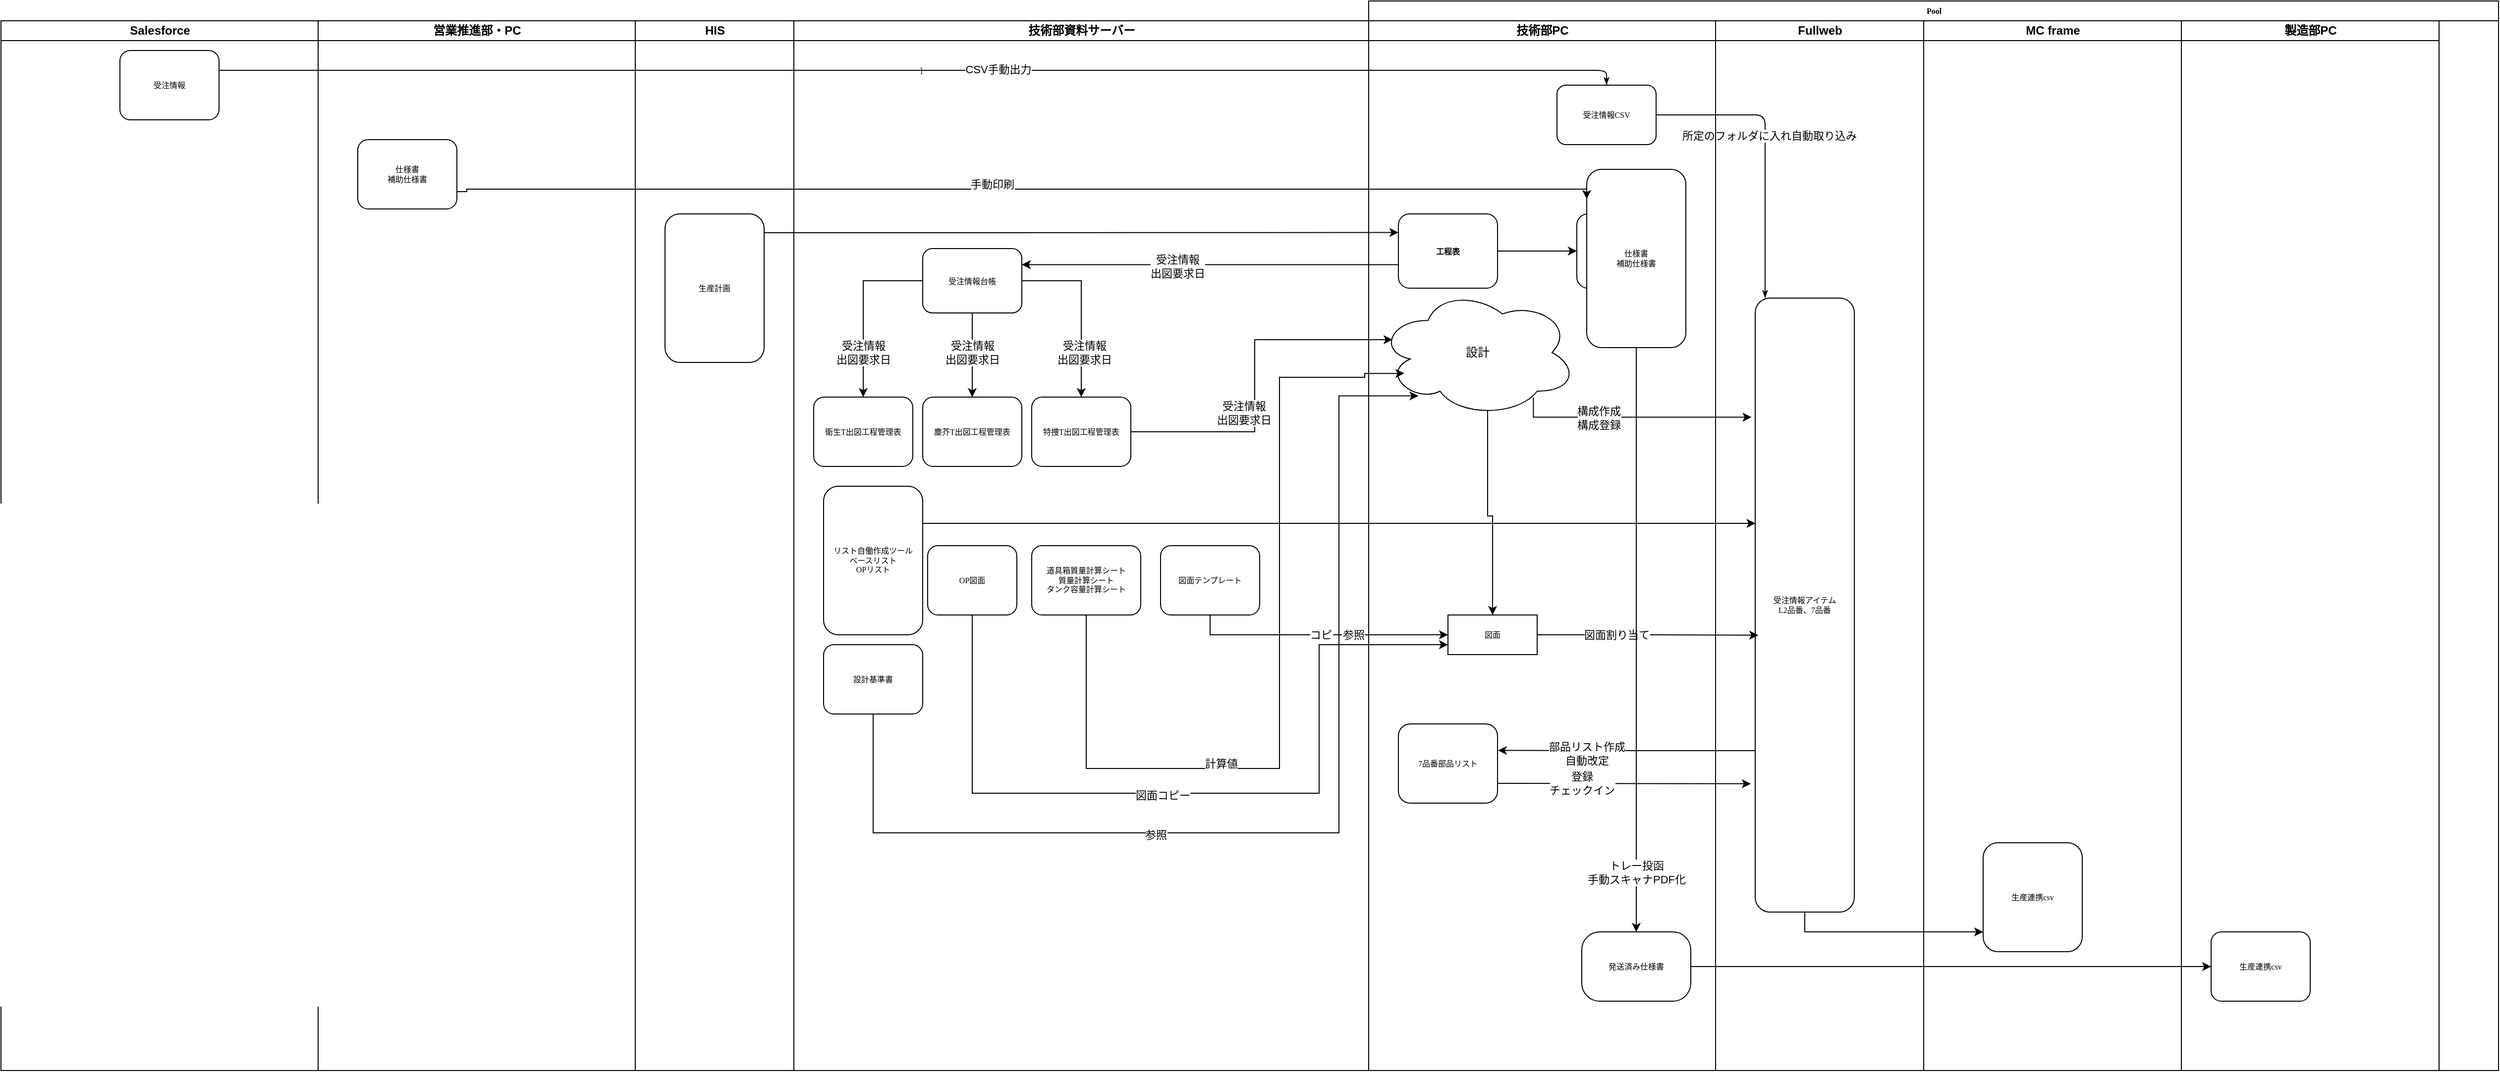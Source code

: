 <mxfile version="13.3.5" type="github" pages="2">
  <diagram name="Page-1" id="74e2e168-ea6b-b213-b513-2b3c1d86103e">
    <mxGraphModel dx="3964" dy="1194" grid="1" gridSize="10" guides="1" tooltips="1" connect="1" arrows="1" fold="1" page="1" pageScale="1" pageWidth="1100" pageHeight="850" background="#ffffff" math="0" shadow="0">
      <root>
        <mxCell id="0" />
        <mxCell id="1" parent="0" />
        <mxCell id="77e6c97f196da883-1" value="Pool" style="swimlane;html=1;childLayout=stackLayout;startSize=20;rounded=0;shadow=0;labelBackgroundColor=none;strokeWidth=1;fontFamily=Verdana;fontSize=8;align=center;" parent="1" vertex="1">
          <mxGeometry x="70" y="40" width="1140" height="1080" as="geometry" />
        </mxCell>
        <mxCell id="77e6c97f196da883-2" value="技術部PC" style="swimlane;html=1;startSize=20;" parent="77e6c97f196da883-1" vertex="1">
          <mxGeometry y="20" width="350" height="1060" as="geometry" />
        </mxCell>
        <mxCell id="Ugqpc6ZwJGnmmXGpq85y-16" style="edgeStyle=orthogonalEdgeStyle;rounded=0;orthogonalLoop=1;jettySize=auto;html=1;entryX=0.5;entryY=0;entryDx=0;entryDy=0;exitX=0.55;exitY=0.95;exitDx=0;exitDy=0;exitPerimeter=0;" edge="1" parent="77e6c97f196da883-2" source="E8Ld2rmWnYgeLToWw6Kh-31" target="E8Ld2rmWnYgeLToWw6Kh-15">
          <mxGeometry relative="1" as="geometry" />
        </mxCell>
        <mxCell id="Ugqpc6ZwJGnmmXGpq85y-61" value="" style="edgeStyle=orthogonalEdgeStyle;rounded=0;orthogonalLoop=1;jettySize=auto;html=1;" edge="1" parent="77e6c97f196da883-2" source="Ugqpc6ZwJGnmmXGpq85y-26" target="Ugqpc6ZwJGnmmXGpq85y-60">
          <mxGeometry relative="1" as="geometry" />
        </mxCell>
        <mxCell id="Ugqpc6ZwJGnmmXGpq85y-26" value="工程表" style="rounded=1;whiteSpace=wrap;html=1;shadow=0;labelBackgroundColor=none;strokeWidth=1;fontFamily=Verdana;fontSize=8;align=center;fontStyle=1" vertex="1" parent="77e6c97f196da883-2">
          <mxGeometry x="30" y="195" width="100" height="75" as="geometry" />
        </mxCell>
        <mxCell id="Ugqpc6ZwJGnmmXGpq85y-60" value="工程表" style="rounded=1;whiteSpace=wrap;html=1;shadow=0;labelBackgroundColor=none;strokeWidth=1;fontFamily=Verdana;fontSize=8;align=center;fontStyle=1" vertex="1" parent="77e6c97f196da883-2">
          <mxGeometry x="210" y="195" width="100" height="75" as="geometry" />
        </mxCell>
        <mxCell id="77e6c97f196da883-17" value="&lt;div&gt;7品番部品リスト&lt;/div&gt;" style="rounded=1;whiteSpace=wrap;html=1;shadow=0;labelBackgroundColor=none;strokeWidth=1;fontFamily=Verdana;fontSize=8;align=center;" parent="77e6c97f196da883-2" vertex="1">
          <mxGeometry x="30" y="710" width="100" height="80" as="geometry" />
        </mxCell>
        <mxCell id="E8Ld2rmWnYgeLToWw6Kh-31" value="設計" style="ellipse;shape=cloud;whiteSpace=wrap;html=1;" parent="77e6c97f196da883-2" vertex="1">
          <mxGeometry x="10" y="270" width="200" height="130" as="geometry" />
        </mxCell>
        <mxCell id="E8Ld2rmWnYgeLToWw6Kh-15" value="図面" style="rounded=1;whiteSpace=wrap;html=1;shadow=0;labelBackgroundColor=none;strokeWidth=1;fontFamily=Verdana;fontSize=8;align=center;arcSize=0;" parent="77e6c97f196da883-2" vertex="1">
          <mxGeometry x="80" y="600" width="90" height="40" as="geometry" />
        </mxCell>
        <mxCell id="77e6c97f196da883-11" value="受注情報CSV" style="rounded=1;whiteSpace=wrap;html=1;shadow=0;labelBackgroundColor=none;strokeWidth=1;fontFamily=Verdana;fontSize=8;align=center;" parent="77e6c97f196da883-2" vertex="1">
          <mxGeometry x="190" y="65" width="100" height="60" as="geometry" />
        </mxCell>
        <mxCell id="77e6c97f196da883-8" value="&lt;div&gt;仕様書&lt;/div&gt;&lt;div&gt;補助仕様書&lt;br&gt;&lt;/div&gt;" style="rounded=1;whiteSpace=wrap;html=1;shadow=0;labelBackgroundColor=none;strokeWidth=1;fontFamily=Verdana;fontSize=8;align=center;" parent="77e6c97f196da883-2" vertex="1">
          <mxGeometry x="220" y="150" width="100" height="180" as="geometry" />
        </mxCell>
        <mxCell id="77e6c97f196da883-27" style="edgeStyle=orthogonalEdgeStyle;rounded=1;html=1;labelBackgroundColor=none;startArrow=none;startFill=0;startSize=5;endArrow=classicThin;endFill=1;endSize=5;jettySize=auto;orthogonalLoop=1;strokeWidth=1;fontFamily=Verdana;fontSize=8" parent="77e6c97f196da883-1" source="77e6c97f196da883-11" target="77e6c97f196da883-9" edge="1">
          <mxGeometry relative="1" as="geometry">
            <Array as="points">
              <mxPoint x="400" y="115" />
            </Array>
          </mxGeometry>
        </mxCell>
        <mxCell id="E8Ld2rmWnYgeLToWw6Kh-10" value="所定のフォルダに入れ自動取り込み" style="edgeLabel;html=1;align=center;verticalAlign=middle;resizable=0;points=[];" parent="77e6c97f196da883-27" vertex="1" connectable="0">
          <mxGeometry x="-0.115" y="4" relative="1" as="geometry">
            <mxPoint as="offset" />
          </mxGeometry>
        </mxCell>
        <mxCell id="77e6c97f196da883-4" value="Fullweb" style="swimlane;html=1;startSize=20;" parent="77e6c97f196da883-1" vertex="1">
          <mxGeometry x="350" y="20" width="210" height="1060" as="geometry" />
        </mxCell>
        <mxCell id="77e6c97f196da883-9" value="&lt;div&gt;受注情報アイテム&lt;/div&gt;&lt;div&gt;L2品番、7品番&lt;/div&gt;" style="rounded=1;whiteSpace=wrap;html=1;shadow=0;labelBackgroundColor=none;strokeWidth=1;fontFamily=Verdana;fontSize=8;align=center;" parent="77e6c97f196da883-4" vertex="1">
          <mxGeometry x="40" y="280" width="100" height="620" as="geometry" />
        </mxCell>
        <mxCell id="E8Ld2rmWnYgeLToWw6Kh-24" value="" style="endArrow=classic;html=1;exitX=1;exitY=0.75;exitDx=0;exitDy=0;entryX=-0.044;entryY=0.791;entryDx=0;entryDy=0;entryPerimeter=0;" parent="77e6c97f196da883-1" source="77e6c97f196da883-17" target="77e6c97f196da883-9" edge="1">
          <mxGeometry width="50" height="50" relative="1" as="geometry">
            <mxPoint x="430" y="420" as="sourcePoint" />
            <mxPoint x="480" y="370" as="targetPoint" />
          </mxGeometry>
        </mxCell>
        <mxCell id="E8Ld2rmWnYgeLToWw6Kh-27" value="&lt;div&gt;登録&lt;/div&gt;&lt;div&gt;チェックイン&lt;/div&gt;" style="edgeLabel;html=1;align=center;verticalAlign=middle;resizable=0;points=[];" parent="E8Ld2rmWnYgeLToWw6Kh-24" vertex="1" connectable="0">
          <mxGeometry x="-0.15" y="3" relative="1" as="geometry">
            <mxPoint x="-23.97" y="2.82" as="offset" />
          </mxGeometry>
        </mxCell>
        <mxCell id="p1iKcBUjnyRXAquPlpA9-4" value="" style="edgeStyle=orthogonalEdgeStyle;rounded=0;orthogonalLoop=1;jettySize=auto;html=1;" parent="77e6c97f196da883-1" source="77e6c97f196da883-9" target="p1iKcBUjnyRXAquPlpA9-3" edge="1">
          <mxGeometry relative="1" as="geometry">
            <Array as="points">
              <mxPoint x="440" y="940" />
            </Array>
          </mxGeometry>
        </mxCell>
        <mxCell id="Ugqpc6ZwJGnmmXGpq85y-49" style="edgeStyle=orthogonalEdgeStyle;rounded=0;orthogonalLoop=1;jettySize=auto;html=1;entryX=0.031;entryY=0.549;entryDx=0;entryDy=0;entryPerimeter=0;" edge="1" parent="77e6c97f196da883-1" source="E8Ld2rmWnYgeLToWw6Kh-15" target="77e6c97f196da883-9">
          <mxGeometry relative="1" as="geometry" />
        </mxCell>
        <mxCell id="Ugqpc6ZwJGnmmXGpq85y-50" value="図面割り当て" style="edgeLabel;html=1;align=center;verticalAlign=middle;resizable=0;points=[];" vertex="1" connectable="0" parent="Ugqpc6ZwJGnmmXGpq85y-49">
          <mxGeometry x="-0.639" y="1" relative="1" as="geometry">
            <mxPoint x="39.44" y="1.01" as="offset" />
          </mxGeometry>
        </mxCell>
        <mxCell id="77e6c97f196da883-6" value="MC frame" style="swimlane;html=1;startSize=20;" parent="77e6c97f196da883-1" vertex="1">
          <mxGeometry x="560" y="20" width="260" height="1060" as="geometry" />
        </mxCell>
        <mxCell id="p1iKcBUjnyRXAquPlpA9-3" value="生産連携csv" style="rounded=1;whiteSpace=wrap;html=1;shadow=0;labelBackgroundColor=none;strokeWidth=1;fontFamily=Verdana;fontSize=8;align=center;" parent="77e6c97f196da883-6" vertex="1">
          <mxGeometry x="60" y="830" width="100" height="110" as="geometry" />
        </mxCell>
        <mxCell id="Ugqpc6ZwJGnmmXGpq85y-51" value="製造部PC" style="swimlane;html=1;startSize=20;" vertex="1" parent="77e6c97f196da883-1">
          <mxGeometry x="820" y="20" width="260" height="1060" as="geometry" />
        </mxCell>
        <mxCell id="Ugqpc6ZwJGnmmXGpq85y-52" value="生産連携csv" style="rounded=1;whiteSpace=wrap;html=1;shadow=0;labelBackgroundColor=none;strokeWidth=1;fontFamily=Verdana;fontSize=8;align=center;" vertex="1" parent="Ugqpc6ZwJGnmmXGpq85y-51">
          <mxGeometry x="30" y="920" width="100" height="70" as="geometry" />
        </mxCell>
        <mxCell id="Ugqpc6ZwJGnmmXGpq85y-54" style="edgeStyle=orthogonalEdgeStyle;rounded=0;orthogonalLoop=1;jettySize=auto;html=1;entryX=1.004;entryY=0.335;entryDx=0;entryDy=0;entryPerimeter=0;" edge="1" parent="77e6c97f196da883-1" source="77e6c97f196da883-9" target="77e6c97f196da883-17">
          <mxGeometry relative="1" as="geometry">
            <Array as="points">
              <mxPoint x="320" y="757" />
              <mxPoint x="320" y="757" />
            </Array>
          </mxGeometry>
        </mxCell>
        <mxCell id="Ugqpc6ZwJGnmmXGpq85y-55" value="&lt;div&gt;部品リスト作成&lt;/div&gt;&lt;div&gt;自動改定&lt;br&gt;&lt;/div&gt;" style="edgeLabel;html=1;align=center;verticalAlign=middle;resizable=0;points=[];" vertex="1" connectable="0" parent="Ugqpc6ZwJGnmmXGpq85y-54">
          <mxGeometry x="-0.312" y="-4" relative="1" as="geometry">
            <mxPoint x="-81.04" y="7.02" as="offset" />
          </mxGeometry>
        </mxCell>
        <mxCell id="Ugqpc6ZwJGnmmXGpq85y-56" style="edgeStyle=orthogonalEdgeStyle;rounded=0;orthogonalLoop=1;jettySize=auto;html=1;entryX=-0.037;entryY=0.194;entryDx=0;entryDy=0;entryPerimeter=0;exitX=0.781;exitY=0.848;exitDx=0;exitDy=0;exitPerimeter=0;" edge="1" parent="77e6c97f196da883-1" source="E8Ld2rmWnYgeLToWw6Kh-31" target="77e6c97f196da883-9">
          <mxGeometry relative="1" as="geometry">
            <Array as="points">
              <mxPoint x="166" y="420" />
            </Array>
          </mxGeometry>
        </mxCell>
        <mxCell id="Ugqpc6ZwJGnmmXGpq85y-57" value="&lt;div&gt;構成作成&lt;/div&gt;&lt;div&gt;構成登録&lt;/div&gt;" style="edgeLabel;html=1;align=center;verticalAlign=middle;resizable=0;points=[];" vertex="1" connectable="0" parent="Ugqpc6ZwJGnmmXGpq85y-56">
          <mxGeometry x="-0.287" relative="1" as="geometry">
            <mxPoint as="offset" />
          </mxGeometry>
        </mxCell>
        <mxCell id="D857qXIC6jP6g0GyQBFi-2" value="技術部資料サーバー" style="swimlane;html=1;startSize=20;" parent="1" vertex="1">
          <mxGeometry x="-510" y="60" width="580" height="1060" as="geometry" />
        </mxCell>
        <mxCell id="D857qXIC6jP6g0GyQBFi-21" value="道具箱質量計算シート&lt;br&gt;質量計算シート&lt;br&gt;タンク容量計算シート&lt;br&gt;" style="rounded=1;whiteSpace=wrap;html=1;shadow=0;labelBackgroundColor=none;strokeWidth=1;fontFamily=Verdana;fontSize=8;align=center;direction=west;" parent="D857qXIC6jP6g0GyQBFi-2" vertex="1">
          <mxGeometry x="240" y="530" width="110" height="70" as="geometry" />
        </mxCell>
        <mxCell id="E8Ld2rmWnYgeLToWw6Kh-28" value="&lt;div&gt;リスト自働作成ツール&lt;/div&gt;&lt;div&gt;ベースリスト&lt;/div&gt;&lt;div&gt;OPリスト&lt;br&gt;&lt;/div&gt;" style="rounded=1;whiteSpace=wrap;html=1;shadow=0;labelBackgroundColor=none;strokeWidth=1;fontFamily=Verdana;fontSize=8;align=center;" parent="D857qXIC6jP6g0GyQBFi-2" vertex="1">
          <mxGeometry x="30" y="470" width="100" height="150" as="geometry" />
        </mxCell>
        <mxCell id="D857qXIC6jP6g0GyQBFi-19" value="図面テンプレート" style="rounded=1;whiteSpace=wrap;html=1;shadow=0;labelBackgroundColor=none;strokeWidth=1;fontFamily=Verdana;fontSize=8;align=center;" parent="D857qXIC6jP6g0GyQBFi-2" vertex="1">
          <mxGeometry x="370" y="530" width="100" height="70" as="geometry" />
        </mxCell>
        <mxCell id="Ugqpc6ZwJGnmmXGpq85y-24" value="衛生T出図工程管理表" style="rounded=1;whiteSpace=wrap;html=1;shadow=0;labelBackgroundColor=none;strokeWidth=1;fontFamily=Verdana;fontSize=8;align=center;" vertex="1" parent="D857qXIC6jP6g0GyQBFi-2">
          <mxGeometry x="20" y="380" width="100" height="70" as="geometry" />
        </mxCell>
        <mxCell id="Ugqpc6ZwJGnmmXGpq85y-29" value="塵芥T出図工程管理表" style="rounded=1;whiteSpace=wrap;html=1;shadow=0;labelBackgroundColor=none;strokeWidth=1;fontFamily=Verdana;fontSize=8;align=center;fontStyle=0" vertex="1" parent="D857qXIC6jP6g0GyQBFi-2">
          <mxGeometry x="130" y="380" width="100" height="70" as="geometry" />
        </mxCell>
        <mxCell id="Ugqpc6ZwJGnmmXGpq85y-37" style="edgeStyle=orthogonalEdgeStyle;rounded=0;orthogonalLoop=1;jettySize=auto;html=1;entryX=0.5;entryY=0;entryDx=0;entryDy=0;" edge="1" parent="D857qXIC6jP6g0GyQBFi-2" source="Ugqpc6ZwJGnmmXGpq85y-32" target="Ugqpc6ZwJGnmmXGpq85y-24">
          <mxGeometry relative="1" as="geometry" />
        </mxCell>
        <mxCell id="Ugqpc6ZwJGnmmXGpq85y-40" value="受注情報&lt;br&gt;&lt;div&gt;出図要求日&lt;/div&gt;" style="edgeLabel;html=1;align=center;verticalAlign=middle;resizable=0;points=[];" vertex="1" connectable="0" parent="Ugqpc6ZwJGnmmXGpq85y-37">
          <mxGeometry x="-0.375" y="31" relative="1" as="geometry">
            <mxPoint x="-4.29" y="41.43" as="offset" />
          </mxGeometry>
        </mxCell>
        <mxCell id="Ugqpc6ZwJGnmmXGpq85y-38" style="edgeStyle=orthogonalEdgeStyle;rounded=0;orthogonalLoop=1;jettySize=auto;html=1;entryX=0.5;entryY=0;entryDx=0;entryDy=0;" edge="1" parent="D857qXIC6jP6g0GyQBFi-2" source="Ugqpc6ZwJGnmmXGpq85y-32" target="Ugqpc6ZwJGnmmXGpq85y-29">
          <mxGeometry relative="1" as="geometry" />
        </mxCell>
        <mxCell id="Ugqpc6ZwJGnmmXGpq85y-42" value="受注情報&lt;br&gt;&lt;div&gt;出図要求日&lt;/div&gt;" style="edgeLabel;html=1;align=center;verticalAlign=middle;resizable=0;points=[];" vertex="1" connectable="0" parent="Ugqpc6ZwJGnmmXGpq85y-38">
          <mxGeometry x="0.276" y="1" relative="1" as="geometry">
            <mxPoint x="-1" y="-14.48" as="offset" />
          </mxGeometry>
        </mxCell>
        <mxCell id="Ugqpc6ZwJGnmmXGpq85y-39" style="edgeStyle=orthogonalEdgeStyle;rounded=0;orthogonalLoop=1;jettySize=auto;html=1;entryX=0.5;entryY=0;entryDx=0;entryDy=0;" edge="1" parent="D857qXIC6jP6g0GyQBFi-2" source="Ugqpc6ZwJGnmmXGpq85y-32" target="Ugqpc6ZwJGnmmXGpq85y-35">
          <mxGeometry relative="1" as="geometry" />
        </mxCell>
        <mxCell id="Ugqpc6ZwJGnmmXGpq85y-41" value="受注情報&lt;br&gt;&lt;div&gt;出図要求日&lt;/div&gt;" style="edgeLabel;html=1;align=center;verticalAlign=middle;resizable=0;points=[];" vertex="1" connectable="0" parent="Ugqpc6ZwJGnmmXGpq85y-39">
          <mxGeometry x="0.504" y="3" relative="1" as="geometry">
            <mxPoint y="-1.31" as="offset" />
          </mxGeometry>
        </mxCell>
        <mxCell id="Ugqpc6ZwJGnmmXGpq85y-32" value="受注情報台帳" style="rounded=1;whiteSpace=wrap;html=1;shadow=0;labelBackgroundColor=none;strokeWidth=1;fontFamily=Verdana;fontSize=8;align=center;" vertex="1" parent="D857qXIC6jP6g0GyQBFi-2">
          <mxGeometry x="130" y="230" width="100" height="65" as="geometry" />
        </mxCell>
        <mxCell id="Ugqpc6ZwJGnmmXGpq85y-35" value="特捜T出図工程管理表" style="rounded=1;whiteSpace=wrap;html=1;shadow=0;labelBackgroundColor=none;strokeWidth=1;fontFamily=Verdana;fontSize=8;align=center;fontStyle=0" vertex="1" parent="D857qXIC6jP6g0GyQBFi-2">
          <mxGeometry x="240" y="380" width="100" height="70" as="geometry" />
        </mxCell>
        <mxCell id="Ugqpc6ZwJGnmmXGpq85y-47" value="OP図面" style="rounded=1;whiteSpace=wrap;html=1;shadow=0;labelBackgroundColor=none;strokeWidth=1;fontFamily=Verdana;fontSize=8;align=center;direction=west;" vertex="1" parent="D857qXIC6jP6g0GyQBFi-2">
          <mxGeometry x="135" y="530" width="90" height="70" as="geometry" />
        </mxCell>
        <mxCell id="Ugqpc6ZwJGnmmXGpq85y-58" value="設計基準書" style="rounded=1;whiteSpace=wrap;html=1;shadow=0;labelBackgroundColor=none;strokeWidth=1;fontFamily=Verdana;fontSize=8;align=center;direction=west;" vertex="1" parent="D857qXIC6jP6g0GyQBFi-2">
          <mxGeometry x="30" y="630" width="100" height="70" as="geometry" />
        </mxCell>
        <mxCell id="D857qXIC6jP6g0GyQBFi-7" value="" style="endArrow=classic;html=1;entryX=0.003;entryY=0.367;entryDx=0;entryDy=0;exitX=1;exitY=0.25;exitDx=0;exitDy=0;entryPerimeter=0;" parent="1" source="E8Ld2rmWnYgeLToWw6Kh-28" target="77e6c97f196da883-9" edge="1">
          <mxGeometry width="50" height="50" relative="1" as="geometry">
            <mxPoint x="30" y="534" as="sourcePoint" />
            <mxPoint x="370" y="550" as="targetPoint" />
          </mxGeometry>
        </mxCell>
        <mxCell id="D857qXIC6jP6g0GyQBFi-26" value="" style="edgeStyle=orthogonalEdgeStyle;rounded=0;orthogonalLoop=1;jettySize=auto;html=1;entryX=0;entryY=0.5;entryDx=0;entryDy=0;" parent="1" source="D857qXIC6jP6g0GyQBFi-19" target="E8Ld2rmWnYgeLToWw6Kh-15" edge="1">
          <mxGeometry relative="1" as="geometry">
            <mxPoint x="150" y="670" as="targetPoint" />
            <Array as="points">
              <mxPoint x="50" y="680" />
              <mxPoint x="50" y="680" />
            </Array>
          </mxGeometry>
        </mxCell>
        <mxCell id="D857qXIC6jP6g0GyQBFi-28" value="コピー参照" style="edgeLabel;html=1;align=center;verticalAlign=middle;resizable=0;points=[];" parent="D857qXIC6jP6g0GyQBFi-26" vertex="1" connectable="0">
          <mxGeometry x="-0.74" y="1" relative="1" as="geometry">
            <mxPoint x="114" y="1" as="offset" />
          </mxGeometry>
        </mxCell>
        <mxCell id="D857qXIC6jP6g0GyQBFi-29" style="edgeStyle=orthogonalEdgeStyle;rounded=0;orthogonalLoop=1;jettySize=auto;html=1;entryX=0.13;entryY=0.662;entryDx=0;entryDy=0;entryPerimeter=0;" parent="1" source="D857qXIC6jP6g0GyQBFi-21" edge="1" target="E8Ld2rmWnYgeLToWw6Kh-31">
          <mxGeometry relative="1" as="geometry">
            <mxPoint x="50" y="420" as="targetPoint" />
            <Array as="points">
              <mxPoint x="-20" y="815" />
              <mxPoint x="-20" y="420" />
              <mxPoint x="66" y="420" />
            </Array>
          </mxGeometry>
        </mxCell>
        <mxCell id="Ugqpc6ZwJGnmmXGpq85y-63" value="計算値" style="edgeLabel;html=1;align=center;verticalAlign=middle;resizable=0;points=[];" vertex="1" connectable="0" parent="D857qXIC6jP6g0GyQBFi-29">
          <mxGeometry x="-0.336" y="5" relative="1" as="geometry">
            <mxPoint as="offset" />
          </mxGeometry>
        </mxCell>
        <mxCell id="77e6c97f196da883-7" value="HIS" style="swimlane;html=1;startSize=20;" parent="1" vertex="1">
          <mxGeometry x="-670" y="60" width="160" height="1060" as="geometry" />
        </mxCell>
        <mxCell id="Ugqpc6ZwJGnmmXGpq85y-2" value="生産計画" style="rounded=1;whiteSpace=wrap;html=1;shadow=0;labelBackgroundColor=none;strokeWidth=1;fontFamily=Verdana;fontSize=8;align=center;" vertex="1" parent="77e6c97f196da883-7">
          <mxGeometry x="30" y="195" width="100" height="150" as="geometry" />
        </mxCell>
        <mxCell id="Ugqpc6ZwJGnmmXGpq85y-3" style="edgeStyle=orthogonalEdgeStyle;rounded=0;orthogonalLoop=1;jettySize=auto;html=1;exitX=0;exitY=0.5;exitDx=0;exitDy=0;entryX=1;entryY=0.25;entryDx=0;entryDy=0;" edge="1" parent="1" source="Ugqpc6ZwJGnmmXGpq85y-26" target="Ugqpc6ZwJGnmmXGpq85y-32">
          <mxGeometry relative="1" as="geometry">
            <mxPoint x="-280" y="340" as="targetPoint" />
            <Array as="points">
              <mxPoint x="100" y="306" />
            </Array>
          </mxGeometry>
        </mxCell>
        <mxCell id="Ugqpc6ZwJGnmmXGpq85y-4" value="&lt;div&gt;受注情報&lt;/div&gt;&lt;div&gt;出図要求日&lt;br&gt;&lt;/div&gt;" style="edgeLabel;html=1;align=center;verticalAlign=middle;resizable=0;points=[];" vertex="1" connectable="0" parent="Ugqpc6ZwJGnmmXGpq85y-3">
          <mxGeometry x="0.207" y="1" relative="1" as="geometry">
            <mxPoint as="offset" />
          </mxGeometry>
        </mxCell>
        <mxCell id="77e6c97f196da883-26" value="]" style="edgeStyle=orthogonalEdgeStyle;rounded=1;html=1;labelBackgroundColor=none;startArrow=none;startFill=0;startSize=5;endArrow=classicThin;endFill=1;endSize=5;jettySize=auto;orthogonalLoop=1;strokeWidth=1;fontFamily=Verdana;fontSize=8" parent="1" source="Ugqpc6ZwJGnmmXGpq85y-13" target="77e6c97f196da883-11" edge="1">
          <mxGeometry relative="1" as="geometry">
            <Array as="points">
              <mxPoint x="310" y="110" />
            </Array>
          </mxGeometry>
        </mxCell>
        <mxCell id="Ugqpc6ZwJGnmmXGpq85y-15" value="CSV手動出力" style="edgeLabel;html=1;align=center;verticalAlign=middle;resizable=0;points=[];" vertex="1" connectable="0" parent="77e6c97f196da883-26">
          <mxGeometry x="0.11" y="1" relative="1" as="geometry">
            <mxPoint as="offset" />
          </mxGeometry>
        </mxCell>
        <mxCell id="Ugqpc6ZwJGnmmXGpq85y-20" value="Salesforce" style="swimlane;html=1;startSize=20;" vertex="1" parent="1">
          <mxGeometry x="-1310" y="60" width="320" height="1060" as="geometry" />
        </mxCell>
        <mxCell id="Ugqpc6ZwJGnmmXGpq85y-13" value="受注情報" style="rounded=1;whiteSpace=wrap;html=1;shadow=0;labelBackgroundColor=none;strokeWidth=1;fontFamily=Verdana;fontSize=8;align=center;" vertex="1" parent="Ugqpc6ZwJGnmmXGpq85y-20">
          <mxGeometry x="120" y="30" width="100" height="70" as="geometry" />
        </mxCell>
        <mxCell id="77e6c97f196da883-3" value="営業推進部・PC" style="swimlane;html=1;startSize=20;" parent="1" vertex="1">
          <mxGeometry x="-990" y="60" width="320" height="1060" as="geometry" />
        </mxCell>
        <mxCell id="Ugqpc6ZwJGnmmXGpq85y-21" value="&lt;div&gt;仕様書&lt;/div&gt;&lt;div&gt;補助仕様書&lt;br&gt;&lt;/div&gt;" style="rounded=1;whiteSpace=wrap;html=1;shadow=0;labelBackgroundColor=none;strokeWidth=1;fontFamily=Verdana;fontSize=8;align=center;" vertex="1" parent="77e6c97f196da883-3">
          <mxGeometry x="40" y="120" width="100" height="70" as="geometry" />
        </mxCell>
        <mxCell id="Ugqpc6ZwJGnmmXGpq85y-22" style="edgeStyle=orthogonalEdgeStyle;rounded=0;orthogonalLoop=1;jettySize=auto;html=1;exitX=1;exitY=0.75;exitDx=0;exitDy=0;" edge="1" parent="1" source="Ugqpc6ZwJGnmmXGpq85y-21">
          <mxGeometry relative="1" as="geometry">
            <mxPoint x="290" y="240" as="targetPoint" />
            <Array as="points">
              <mxPoint x="-840" y="230" />
              <mxPoint x="290" y="230" />
            </Array>
          </mxGeometry>
        </mxCell>
        <mxCell id="Ugqpc6ZwJGnmmXGpq85y-23" value="手動印刷" style="edgeLabel;html=1;align=center;verticalAlign=middle;resizable=0;points=[];" vertex="1" connectable="0" parent="Ugqpc6ZwJGnmmXGpq85y-22">
          <mxGeometry x="-0.229" y="6" relative="1" as="geometry">
            <mxPoint x="98" y="1" as="offset" />
          </mxGeometry>
        </mxCell>
        <mxCell id="Ugqpc6ZwJGnmmXGpq85y-53" style="edgeStyle=orthogonalEdgeStyle;rounded=0;orthogonalLoop=1;jettySize=auto;html=1;" edge="1" parent="1" source="p1iKcBUjnyRXAquPlpA9-5" target="Ugqpc6ZwJGnmmXGpq85y-52">
          <mxGeometry relative="1" as="geometry" />
        </mxCell>
        <mxCell id="p1iKcBUjnyRXAquPlpA9-5" value="発送済み仕様書&lt;br&gt;" style="rounded=1;whiteSpace=wrap;html=1;shadow=0;labelBackgroundColor=none;strokeWidth=1;fontFamily=Verdana;fontSize=8;align=center;arcSize=26;" parent="1" vertex="1">
          <mxGeometry x="285" y="980" width="110" height="70" as="geometry" />
        </mxCell>
        <mxCell id="Ugqpc6ZwJGnmmXGpq85y-30" style="edgeStyle=orthogonalEdgeStyle;rounded=0;orthogonalLoop=1;jettySize=auto;html=1;entryX=0.5;entryY=0;entryDx=0;entryDy=0;" edge="1" parent="1" source="77e6c97f196da883-8" target="p1iKcBUjnyRXAquPlpA9-5">
          <mxGeometry relative="1" as="geometry" />
        </mxCell>
        <mxCell id="Ugqpc6ZwJGnmmXGpq85y-31" value="&lt;div&gt;トレー投函&lt;/div&gt;&lt;div&gt;手動スキャナPDF化&lt;br&gt;&lt;/div&gt;" style="edgeLabel;html=1;align=center;verticalAlign=middle;resizable=0;points=[];" vertex="1" connectable="0" parent="Ugqpc6ZwJGnmmXGpq85y-30">
          <mxGeometry x="-0.263" y="4" relative="1" as="geometry">
            <mxPoint x="-4" y="312" as="offset" />
          </mxGeometry>
        </mxCell>
        <mxCell id="Ugqpc6ZwJGnmmXGpq85y-36" style="edgeStyle=orthogonalEdgeStyle;rounded=0;orthogonalLoop=1;jettySize=auto;html=1;entryX=0;entryY=0.25;entryDx=0;entryDy=0;" edge="1" parent="1" source="Ugqpc6ZwJGnmmXGpq85y-2" target="Ugqpc6ZwJGnmmXGpq85y-26">
          <mxGeometry relative="1" as="geometry">
            <Array as="points">
              <mxPoint x="-360" y="274" />
              <mxPoint x="-360" y="274" />
            </Array>
          </mxGeometry>
        </mxCell>
        <mxCell id="Ugqpc6ZwJGnmmXGpq85y-45" style="edgeStyle=orthogonalEdgeStyle;rounded=0;orthogonalLoop=1;jettySize=auto;html=1;entryX=0.07;entryY=0.4;entryDx=0;entryDy=0;entryPerimeter=0;" edge="1" parent="1" source="Ugqpc6ZwJGnmmXGpq85y-35" target="E8Ld2rmWnYgeLToWw6Kh-31">
          <mxGeometry relative="1" as="geometry" />
        </mxCell>
        <mxCell id="Ugqpc6ZwJGnmmXGpq85y-46" value="&lt;div&gt;受注情報&lt;/div&gt;&lt;div&gt;出図要求日&lt;br&gt;&lt;/div&gt;" style="edgeLabel;html=1;align=center;verticalAlign=middle;resizable=0;points=[];" vertex="1" connectable="0" parent="Ugqpc6ZwJGnmmXGpq85y-45">
          <mxGeometry x="-0.363" y="19" relative="1" as="geometry">
            <mxPoint as="offset" />
          </mxGeometry>
        </mxCell>
        <mxCell id="Ugqpc6ZwJGnmmXGpq85y-48" style="edgeStyle=orthogonalEdgeStyle;rounded=0;orthogonalLoop=1;jettySize=auto;html=1;entryX=0;entryY=0.75;entryDx=0;entryDy=0;" edge="1" parent="1" source="Ugqpc6ZwJGnmmXGpq85y-47" target="E8Ld2rmWnYgeLToWw6Kh-15">
          <mxGeometry relative="1" as="geometry">
            <Array as="points">
              <mxPoint x="-330" y="840" />
              <mxPoint x="20" y="840" />
              <mxPoint x="20" y="690" />
            </Array>
          </mxGeometry>
        </mxCell>
        <mxCell id="Ugqpc6ZwJGnmmXGpq85y-64" value="図面コピー" style="edgeLabel;html=1;align=center;verticalAlign=middle;resizable=0;points=[];" vertex="1" connectable="0" parent="Ugqpc6ZwJGnmmXGpq85y-48">
          <mxGeometry x="-0.082" y="-2" relative="1" as="geometry">
            <mxPoint as="offset" />
          </mxGeometry>
        </mxCell>
        <mxCell id="Ugqpc6ZwJGnmmXGpq85y-59" style="edgeStyle=orthogonalEdgeStyle;rounded=0;orthogonalLoop=1;jettySize=auto;html=1;entryX=0.201;entryY=0.837;entryDx=0;entryDy=0;entryPerimeter=0;" edge="1" parent="1" source="Ugqpc6ZwJGnmmXGpq85y-58" target="E8Ld2rmWnYgeLToWw6Kh-31">
          <mxGeometry relative="1" as="geometry">
            <Array as="points">
              <mxPoint x="-430" y="880" />
              <mxPoint x="40" y="880" />
              <mxPoint x="40" y="439" />
            </Array>
          </mxGeometry>
        </mxCell>
        <mxCell id="Ugqpc6ZwJGnmmXGpq85y-65" value="参照" style="edgeLabel;html=1;align=center;verticalAlign=middle;resizable=0;points=[];" vertex="1" connectable="0" parent="Ugqpc6ZwJGnmmXGpq85y-59">
          <mxGeometry x="-0.272" y="-2" relative="1" as="geometry">
            <mxPoint as="offset" />
          </mxGeometry>
        </mxCell>
      </root>
    </mxGraphModel>
  </diagram>
  <diagram id="W3ZEdUbSjzD64EZ-ZzmH" name="Page-2">
    
    <mxGraphModel dx="380" dy="503" grid="1" gridSize="10" guides="1" tooltips="1" connect="1" arrows="1" fold="1" page="1" pageScale="1" pageWidth="827" pageHeight="1169" math="0" shadow="0">
      
      <root>
        
        <mxCell id="WbjMgv4M7i0UafWP87rY-0" />
        
        <mxCell id="WbjMgv4M7i0UafWP87rY-1" parent="WbjMgv4M7i0UafWP87rY-0" />
        
      </root>
      
    </mxGraphModel>
    
  </diagram>
</mxfile>
